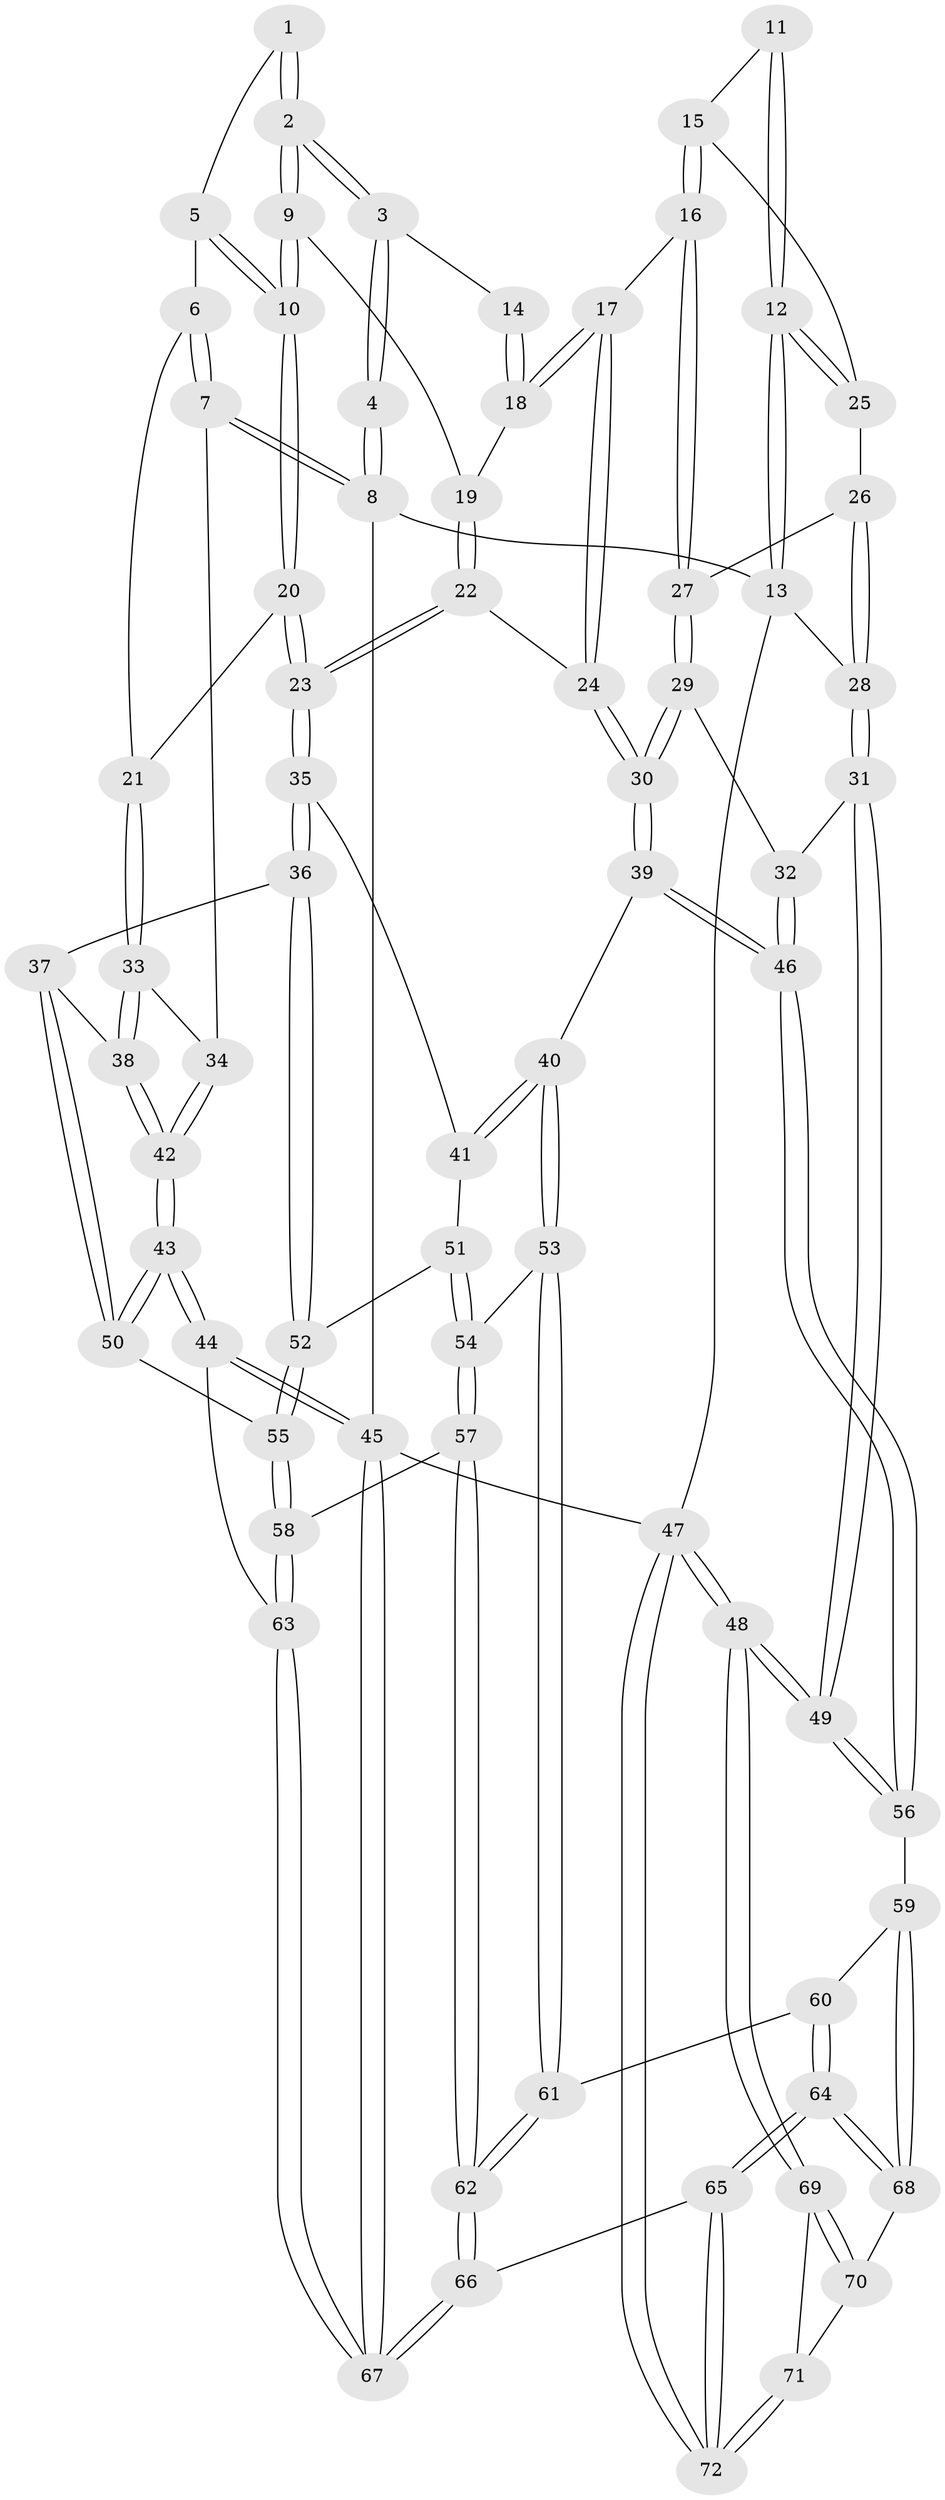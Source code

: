// coarse degree distribution, {5: 0.08333333333333333, 4: 0.16666666666666666, 3: 0.6388888888888888, 6: 0.05555555555555555, 2: 0.05555555555555555}
// Generated by graph-tools (version 1.1) at 2025/54/03/04/25 22:54:10]
// undirected, 72 vertices, 177 edges
graph export_dot {
  node [color=gray90,style=filled];
  1 [pos="+0.11256918481641513+0.12727106344616892"];
  2 [pos="+0.35968814344562106+0"];
  3 [pos="+0.3839210790303972+0"];
  4 [pos="+0+0"];
  5 [pos="+0.1062389715674974+0.13582882112831876"];
  6 [pos="+0.07024722046476571+0.16250146775921415"];
  7 [pos="+0+0.17099330197736298"];
  8 [pos="+0+0"];
  9 [pos="+0.3349635598624734+0.0928667252026779"];
  10 [pos="+0.26784097063354245+0.25211145934350465"];
  11 [pos="+0.6248863024511836+0"];
  12 [pos="+1+0"];
  13 [pos="+1+0"];
  14 [pos="+0.5272975498274614+0"];
  15 [pos="+0.7243546647881945+0.2502085968542933"];
  16 [pos="+0.727131184428068+0.30770315419941874"];
  17 [pos="+0.6450706278611915+0.3124740165598211"];
  18 [pos="+0.5366145361196255+0.20101911817436952"];
  19 [pos="+0.4651134612574656+0.289237735156878"];
  20 [pos="+0.2452231858348206+0.34835999017988195"];
  21 [pos="+0.1989506449019294+0.36193500698048575"];
  22 [pos="+0.4461966384218947+0.3878411861719918"];
  23 [pos="+0.3435266214620401+0.40141650162756565"];
  24 [pos="+0.4925463433547352+0.40764031724022093"];
  25 [pos="+1+0.010731807803789583"];
  26 [pos="+0.8261569952799033+0.30067967190367406"];
  27 [pos="+0.7543221068208068+0.33218276658401036"];
  28 [pos="+1+0.3551462857716856"];
  29 [pos="+0.7762771545616659+0.45112931890831115"];
  30 [pos="+0.5630276318280724+0.5307214673458385"];
  31 [pos="+1+0.47054620316679097"];
  32 [pos="+0.8075279135447329+0.48477997725248"];
  33 [pos="+0.14725668233805997+0.39583826476267264"];
  34 [pos="+0+0.2839132903754064"];
  35 [pos="+0.34182012153375396+0.5207877237291934"];
  36 [pos="+0.18089496146261375+0.6069116695131681"];
  37 [pos="+0.14459907872302113+0.5637542892643213"];
  38 [pos="+0.12242214300880412+0.5260802319897021"];
  39 [pos="+0.5541351452187702+0.5850202644534243"];
  40 [pos="+0.5107936349019984+0.650552110143083"];
  41 [pos="+0.3720896279209676+0.592775019168285"];
  42 [pos="+0+0.657030005336559"];
  43 [pos="+0+0.7043090774639068"];
  44 [pos="+0+0.8425235828439582"];
  45 [pos="+0+1"];
  46 [pos="+0.7913740701247164+0.6640409648275547"];
  47 [pos="+1+1"];
  48 [pos="+1+0.9881516460796551"];
  49 [pos="+1+0.6984018743895746"];
  50 [pos="+0.028014857340320564+0.7114704121761446"];
  51 [pos="+0.3258771344594413+0.6395007243054478"];
  52 [pos="+0.2020908553832253+0.6681803344083018"];
  53 [pos="+0.5111065858656835+0.6637731506188834"];
  54 [pos="+0.35748815659535327+0.7500291835268905"];
  55 [pos="+0.1871657144888228+0.7529060845480968"];
  56 [pos="+0.8193851478224662+0.7537556038066039"];
  57 [pos="+0.3081304113362352+0.826121751253552"];
  58 [pos="+0.2082427530021986+0.8126255348263011"];
  59 [pos="+0.7889999036316766+0.7989127233945503"];
  60 [pos="+0.5680309518276591+0.7713684554503887"];
  61 [pos="+0.557169408505513+0.7683903728391138"];
  62 [pos="+0.4338857970901579+0.9334599906570541"];
  63 [pos="+0.1428773392156954+0.8997433430615839"];
  64 [pos="+0.6290676337977328+0.9594612152012654"];
  65 [pos="+0.4911934655718583+1"];
  66 [pos="+0.4728005108118561+1"];
  67 [pos="+0.20143591581565223+1"];
  68 [pos="+0.789216454023147+0.8103206861770192"];
  69 [pos="+1+0.9510796602726214"];
  70 [pos="+0.8038975214327104+0.8521253243933055"];
  71 [pos="+0.8239576849526249+0.9481100287524935"];
  72 [pos="+0.8070378931911837+1"];
  1 -- 2;
  1 -- 2;
  1 -- 5;
  2 -- 3;
  2 -- 3;
  2 -- 9;
  2 -- 9;
  3 -- 4;
  3 -- 4;
  3 -- 14;
  4 -- 8;
  4 -- 8;
  5 -- 6;
  5 -- 10;
  5 -- 10;
  6 -- 7;
  6 -- 7;
  6 -- 21;
  7 -- 8;
  7 -- 8;
  7 -- 34;
  8 -- 13;
  8 -- 45;
  9 -- 10;
  9 -- 10;
  9 -- 19;
  10 -- 20;
  10 -- 20;
  11 -- 12;
  11 -- 12;
  11 -- 15;
  12 -- 13;
  12 -- 13;
  12 -- 25;
  12 -- 25;
  13 -- 28;
  13 -- 47;
  14 -- 18;
  14 -- 18;
  15 -- 16;
  15 -- 16;
  15 -- 25;
  16 -- 17;
  16 -- 27;
  16 -- 27;
  17 -- 18;
  17 -- 18;
  17 -- 24;
  17 -- 24;
  18 -- 19;
  19 -- 22;
  19 -- 22;
  20 -- 21;
  20 -- 23;
  20 -- 23;
  21 -- 33;
  21 -- 33;
  22 -- 23;
  22 -- 23;
  22 -- 24;
  23 -- 35;
  23 -- 35;
  24 -- 30;
  24 -- 30;
  25 -- 26;
  26 -- 27;
  26 -- 28;
  26 -- 28;
  27 -- 29;
  27 -- 29;
  28 -- 31;
  28 -- 31;
  29 -- 30;
  29 -- 30;
  29 -- 32;
  30 -- 39;
  30 -- 39;
  31 -- 32;
  31 -- 49;
  31 -- 49;
  32 -- 46;
  32 -- 46;
  33 -- 34;
  33 -- 38;
  33 -- 38;
  34 -- 42;
  34 -- 42;
  35 -- 36;
  35 -- 36;
  35 -- 41;
  36 -- 37;
  36 -- 52;
  36 -- 52;
  37 -- 38;
  37 -- 50;
  37 -- 50;
  38 -- 42;
  38 -- 42;
  39 -- 40;
  39 -- 46;
  39 -- 46;
  40 -- 41;
  40 -- 41;
  40 -- 53;
  40 -- 53;
  41 -- 51;
  42 -- 43;
  42 -- 43;
  43 -- 44;
  43 -- 44;
  43 -- 50;
  43 -- 50;
  44 -- 45;
  44 -- 45;
  44 -- 63;
  45 -- 67;
  45 -- 67;
  45 -- 47;
  46 -- 56;
  46 -- 56;
  47 -- 48;
  47 -- 48;
  47 -- 72;
  47 -- 72;
  48 -- 49;
  48 -- 49;
  48 -- 69;
  48 -- 69;
  49 -- 56;
  49 -- 56;
  50 -- 55;
  51 -- 52;
  51 -- 54;
  51 -- 54;
  52 -- 55;
  52 -- 55;
  53 -- 54;
  53 -- 61;
  53 -- 61;
  54 -- 57;
  54 -- 57;
  55 -- 58;
  55 -- 58;
  56 -- 59;
  57 -- 58;
  57 -- 62;
  57 -- 62;
  58 -- 63;
  58 -- 63;
  59 -- 60;
  59 -- 68;
  59 -- 68;
  60 -- 61;
  60 -- 64;
  60 -- 64;
  61 -- 62;
  61 -- 62;
  62 -- 66;
  62 -- 66;
  63 -- 67;
  63 -- 67;
  64 -- 65;
  64 -- 65;
  64 -- 68;
  64 -- 68;
  65 -- 66;
  65 -- 72;
  65 -- 72;
  66 -- 67;
  66 -- 67;
  68 -- 70;
  69 -- 70;
  69 -- 70;
  69 -- 71;
  70 -- 71;
  71 -- 72;
  71 -- 72;
}
